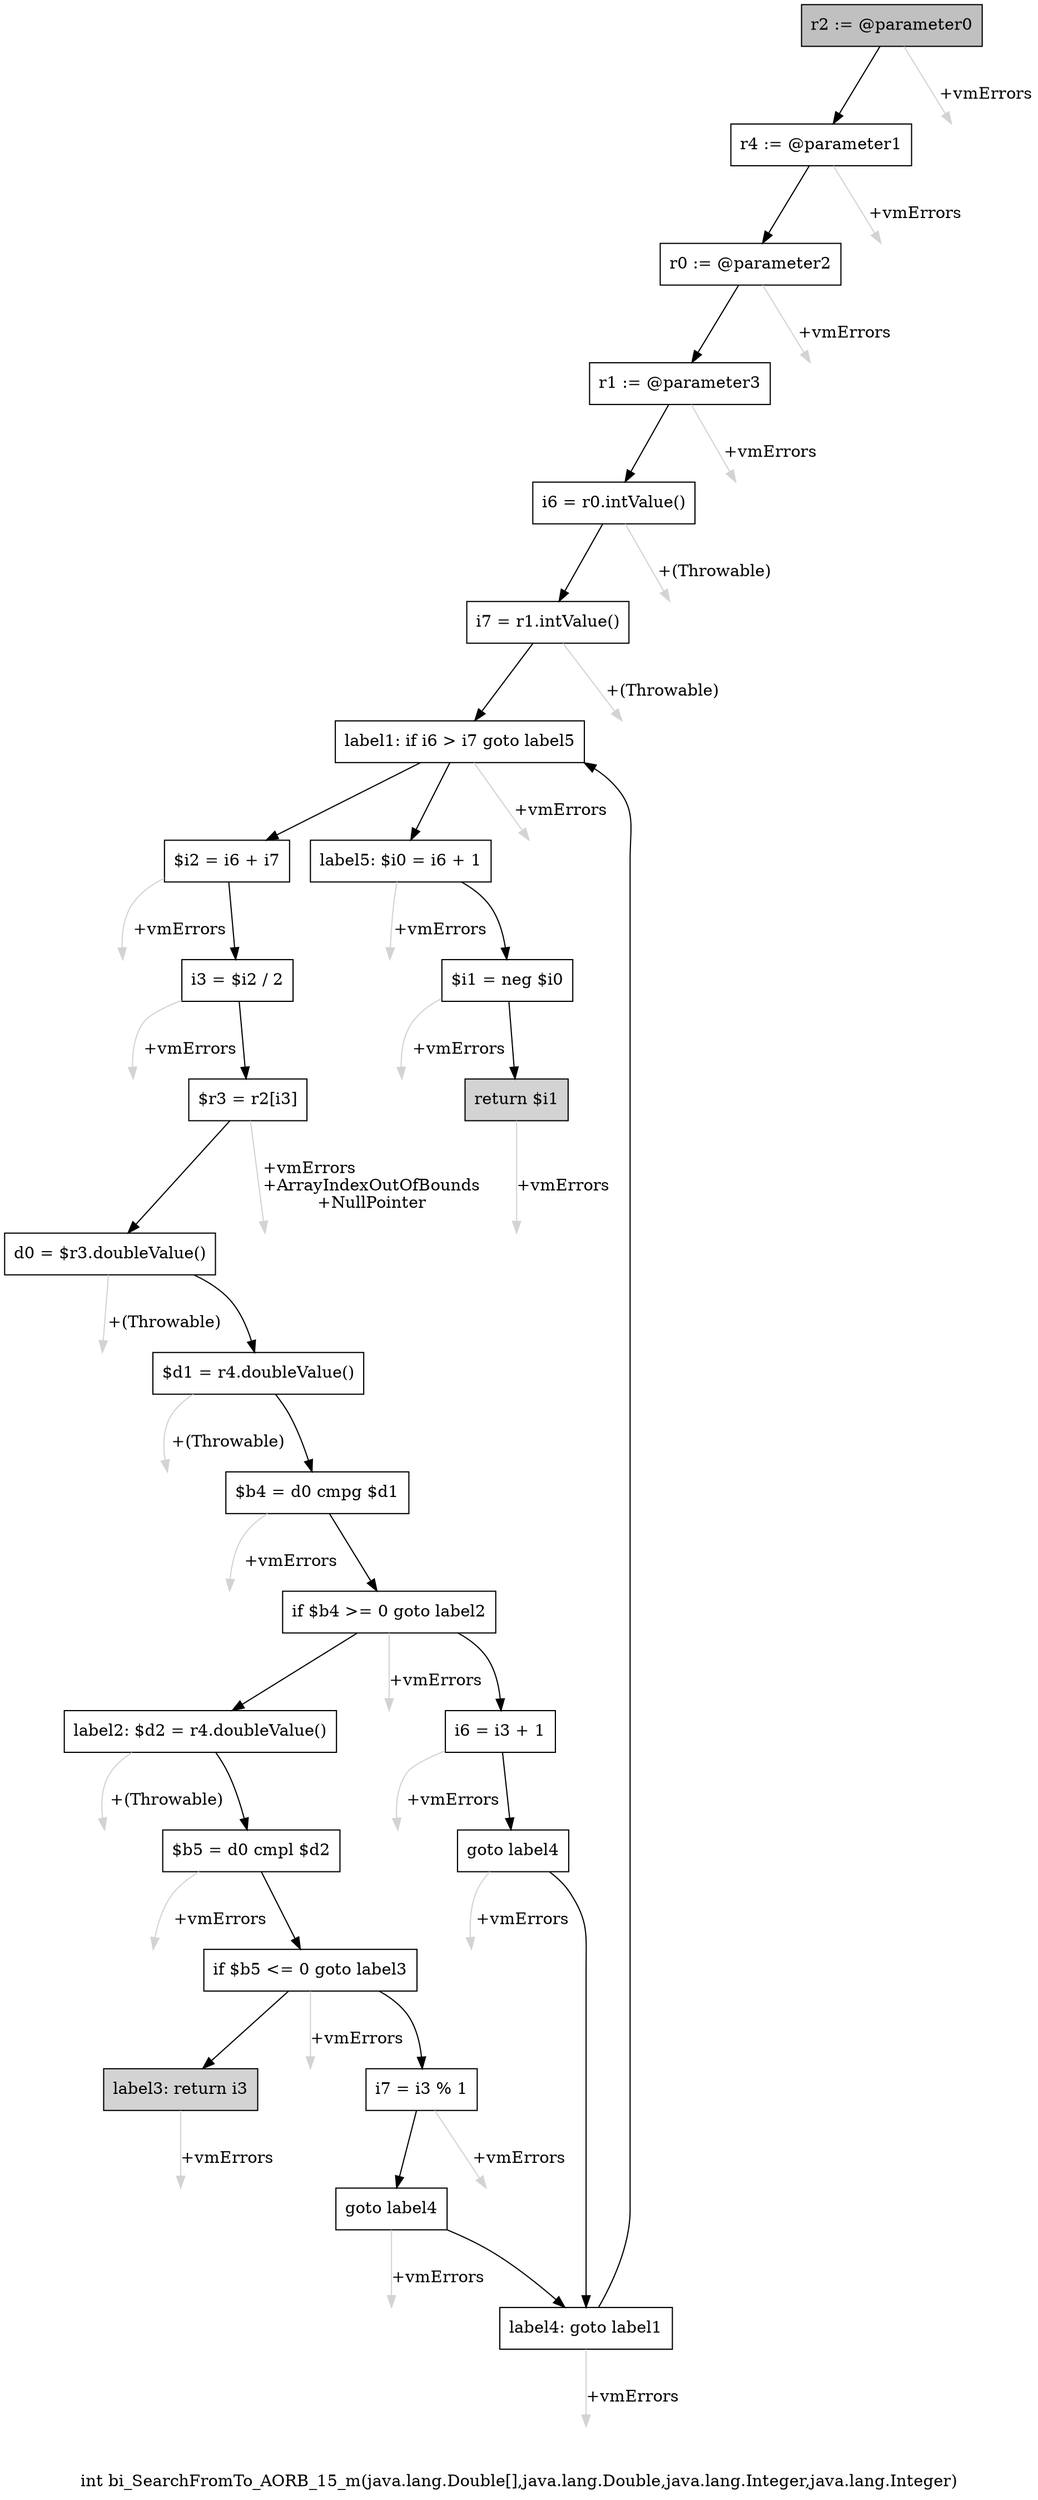 digraph "int bi_SearchFromTo_AORB_15_m(java.lang.Double[],java.lang.Double,java.lang.Integer,java.lang.Integer)" {
    label="int bi_SearchFromTo_AORB_15_m(java.lang.Double[],java.lang.Double,java.lang.Integer,java.lang.Integer)";
    node [shape=box];
    "0" [style=filled,fillcolor=gray,label="r2 := @parameter0",];
    "1" [label="r4 := @parameter1",];
    "0"->"1" [color=black,];
    "26" [style=invis,label="Esc",];
    "0"->"26" [color=lightgray,label="\l+vmErrors",];
    "2" [label="r0 := @parameter2",];
    "1"->"2" [color=black,];
    "27" [style=invis,label="Esc",];
    "1"->"27" [color=lightgray,label="\l+vmErrors",];
    "3" [label="r1 := @parameter3",];
    "2"->"3" [color=black,];
    "28" [style=invis,label="Esc",];
    "2"->"28" [color=lightgray,label="\l+vmErrors",];
    "4" [label="i6 = r0.intValue()",];
    "3"->"4" [color=black,];
    "29" [style=invis,label="Esc",];
    "3"->"29" [color=lightgray,label="\l+vmErrors",];
    "5" [label="i7 = r1.intValue()",];
    "4"->"5" [color=black,];
    "30" [style=invis,label="Esc",];
    "4"->"30" [color=lightgray,label="\l+(Throwable)",];
    "6" [label="label1: if i6 > i7 goto label5",];
    "5"->"6" [color=black,];
    "31" [style=invis,label="Esc",];
    "5"->"31" [color=lightgray,label="\l+(Throwable)",];
    "7" [label="$i2 = i6 + i7",];
    "6"->"7" [color=black,];
    "23" [label="label5: $i0 = i6 + 1",];
    "6"->"23" [color=black,];
    "32" [style=invis,label="Esc",];
    "6"->"32" [color=lightgray,label="\l+vmErrors",];
    "8" [label="i3 = $i2 / 2",];
    "7"->"8" [color=black,];
    "33" [style=invis,label="Esc",];
    "7"->"33" [color=lightgray,label="\l+vmErrors",];
    "9" [label="$r3 = r2[i3]",];
    "8"->"9" [color=black,];
    "34" [style=invis,label="Esc",];
    "8"->"34" [color=lightgray,label="\l+vmErrors",];
    "10" [label="d0 = $r3.doubleValue()",];
    "9"->"10" [color=black,];
    "35" [style=invis,label="Esc",];
    "9"->"35" [color=lightgray,label="\l+vmErrors\l+ArrayIndexOutOfBounds\l+NullPointer",];
    "11" [label="$d1 = r4.doubleValue()",];
    "10"->"11" [color=black,];
    "36" [style=invis,label="Esc",];
    "10"->"36" [color=lightgray,label="\l+(Throwable)",];
    "12" [label="$b4 = d0 cmpg $d1",];
    "11"->"12" [color=black,];
    "37" [style=invis,label="Esc",];
    "11"->"37" [color=lightgray,label="\l+(Throwable)",];
    "13" [label="if $b4 >= 0 goto label2",];
    "12"->"13" [color=black,];
    "38" [style=invis,label="Esc",];
    "12"->"38" [color=lightgray,label="\l+vmErrors",];
    "14" [label="i6 = i3 + 1",];
    "13"->"14" [color=black,];
    "16" [label="label2: $d2 = r4.doubleValue()",];
    "13"->"16" [color=black,];
    "39" [style=invis,label="Esc",];
    "13"->"39" [color=lightgray,label="\l+vmErrors",];
    "15" [label="goto label4",];
    "14"->"15" [color=black,];
    "40" [style=invis,label="Esc",];
    "14"->"40" [color=lightgray,label="\l+vmErrors",];
    "22" [label="label4: goto label1",];
    "15"->"22" [color=black,];
    "41" [style=invis,label="Esc",];
    "15"->"41" [color=lightgray,label="\l+vmErrors",];
    "17" [label="$b5 = d0 cmpl $d2",];
    "16"->"17" [color=black,];
    "42" [style=invis,label="Esc",];
    "16"->"42" [color=lightgray,label="\l+(Throwable)",];
    "18" [label="if $b5 <= 0 goto label3",];
    "17"->"18" [color=black,];
    "43" [style=invis,label="Esc",];
    "17"->"43" [color=lightgray,label="\l+vmErrors",];
    "19" [label="i7 = i3 % 1",];
    "18"->"19" [color=black,];
    "21" [style=filled,fillcolor=lightgray,label="label3: return i3",];
    "18"->"21" [color=black,];
    "44" [style=invis,label="Esc",];
    "18"->"44" [color=lightgray,label="\l+vmErrors",];
    "20" [label="goto label4",];
    "19"->"20" [color=black,];
    "45" [style=invis,label="Esc",];
    "19"->"45" [color=lightgray,label="\l+vmErrors",];
    "20"->"22" [color=black,];
    "46" [style=invis,label="Esc",];
    "20"->"46" [color=lightgray,label="\l+vmErrors",];
    "47" [style=invis,label="Esc",];
    "21"->"47" [color=lightgray,label="\l+vmErrors",];
    "22"->"6" [color=black,];
    "48" [style=invis,label="Esc",];
    "22"->"48" [color=lightgray,label="\l+vmErrors",];
    "24" [label="$i1 = neg $i0",];
    "23"->"24" [color=black,];
    "49" [style=invis,label="Esc",];
    "23"->"49" [color=lightgray,label="\l+vmErrors",];
    "25" [style=filled,fillcolor=lightgray,label="return $i1",];
    "24"->"25" [color=black,];
    "50" [style=invis,label="Esc",];
    "24"->"50" [color=lightgray,label="\l+vmErrors",];
    "51" [style=invis,label="Esc",];
    "25"->"51" [color=lightgray,label="\l+vmErrors",];
}
